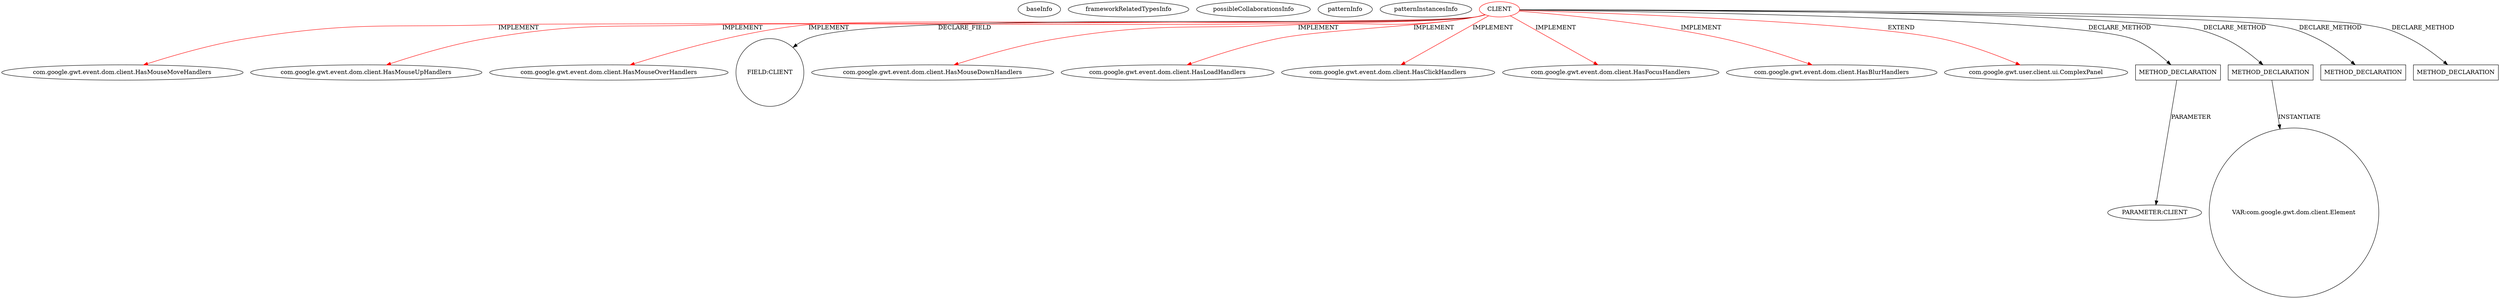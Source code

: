 digraph {
baseInfo[graphId=679,category="pattern",isAnonymous=false,possibleRelation=false]
frameworkRelatedTypesInfo[0="com.google.gwt.event.dom.client.HasMouseUpHandlers",1="com.google.gwt.event.dom.client.HasBlurHandlers",2="com.google.gwt.event.dom.client.HasMouseMoveHandlers",3="com.google.gwt.user.client.ui.ComplexPanel",4="com.google.gwt.event.dom.client.HasClickHandlers",5="com.google.gwt.event.dom.client.HasMouseDownHandlers",6="com.google.gwt.event.dom.client.HasLoadHandlers",7="com.google.gwt.event.dom.client.HasFocusHandlers",8="com.google.gwt.event.dom.client.HasMouseOverHandlers"]
possibleCollaborationsInfo[]
patternInfo[frequency=4.0,patternRootClient=0]
patternInstancesInfo[0="mguiral-GwtSvgLib~/mguiral-GwtSvgLib/GwtSvgLib-master/src/gwt/html5/svg/client/user/ui/SVGSymbolWidget.java~SVGSymbolWidget~3998",1="mguiral-GwtSvgLib~/mguiral-GwtSvgLib/GwtSvgLib-master/src/gwt/html5/svg/client/user/ui/SVGTextContentWidget.java~SVGTextContentWidget~3987",2="mguiral-GwtSvgLib~/mguiral-GwtSvgLib/GwtSvgLib-master/src/gwt/html5/svg/client/user/ui/SVGGraphicalWidget.java~SVGGraphicalWidget~3974",3="mguiral-GwtSvgLib~/mguiral-GwtSvgLib/GwtSvgLib-master/src/gwt/html5/svg/client/user/ui/SVGSwitchWidget.java~SVGSwitchWidget~4001"]
8[label="com.google.gwt.event.dom.client.HasMouseMoveHandlers",vertexType="FRAMEWORK_INTERFACE_TYPE",isFrameworkType=false]
0[label="CLIENT",vertexType="ROOT_CLIENT_CLASS_DECLARATION",isFrameworkType=false,color=red]
6[label="com.google.gwt.event.dom.client.HasMouseUpHandlers",vertexType="FRAMEWORK_INTERFACE_TYPE",isFrameworkType=false]
7[label="com.google.gwt.event.dom.client.HasMouseOverHandlers",vertexType="FRAMEWORK_INTERFACE_TYPE",isFrameworkType=false]
11[label="FIELD:CLIENT",vertexType="FIELD_DECLARATION",isFrameworkType=false,shape=circle]
5[label="com.google.gwt.event.dom.client.HasMouseDownHandlers",vertexType="FRAMEWORK_INTERFACE_TYPE",isFrameworkType=false]
10[label="com.google.gwt.event.dom.client.HasLoadHandlers",vertexType="FRAMEWORK_INTERFACE_TYPE",isFrameworkType=false]
4[label="com.google.gwt.event.dom.client.HasClickHandlers",vertexType="FRAMEWORK_INTERFACE_TYPE",isFrameworkType=false]
2[label="com.google.gwt.event.dom.client.HasFocusHandlers",vertexType="FRAMEWORK_INTERFACE_TYPE",isFrameworkType=false]
3[label="com.google.gwt.event.dom.client.HasBlurHandlers",vertexType="FRAMEWORK_INTERFACE_TYPE",isFrameworkType=false]
1[label="com.google.gwt.user.client.ui.ComplexPanel",vertexType="FRAMEWORK_CLASS_TYPE",isFrameworkType=false]
20[label="METHOD_DECLARATION",vertexType="CLIENT_METHOD_DECLARATION",isFrameworkType=false,shape=box]
21[label="PARAMETER:CLIENT",vertexType="PARAMETER_DECLARATION",isFrameworkType=false]
60[label="METHOD_DECLARATION",vertexType="CLIENT_METHOD_DECLARATION",isFrameworkType=false,shape=box]
66[label="VAR:com.google.gwt.dom.client.Element",vertexType="VARIABLE_EXPRESION",isFrameworkType=false,shape=circle]
42[label="METHOD_DECLARATION",vertexType="CLIENT_METHOD_DECLARATION",isFrameworkType=false,shape=box]
30[label="METHOD_DECLARATION",vertexType="CLIENT_METHOD_DECLARATION",isFrameworkType=false,shape=box]
0->11[label="DECLARE_FIELD"]
0->6[label="IMPLEMENT",color=red]
20->21[label="PARAMETER"]
0->30[label="DECLARE_METHOD"]
0->3[label="IMPLEMENT",color=red]
0->8[label="IMPLEMENT",color=red]
0->1[label="EXTEND",color=red]
0->4[label="IMPLEMENT",color=red]
60->66[label="INSTANTIATE"]
0->5[label="IMPLEMENT",color=red]
0->60[label="DECLARE_METHOD"]
0->10[label="IMPLEMENT",color=red]
0->42[label="DECLARE_METHOD"]
0->2[label="IMPLEMENT",color=red]
0->7[label="IMPLEMENT",color=red]
0->20[label="DECLARE_METHOD"]
}
